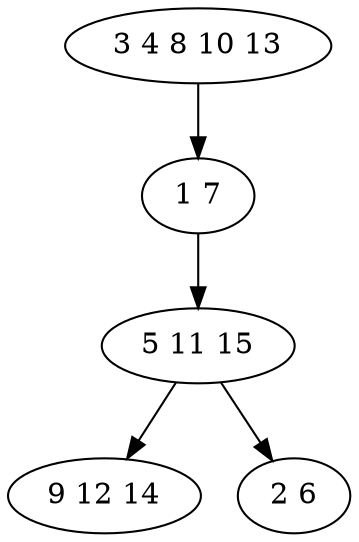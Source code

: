 digraph true_tree {
	"0" -> "1"
	"1" -> "2"
	"2" -> "3"
	"2" -> "4"
	"0" [label="3 4 8 10 13"];
	"1" [label="1 7"];
	"2" [label="5 11 15"];
	"3" [label="9 12 14"];
	"4" [label="2 6"];
}

